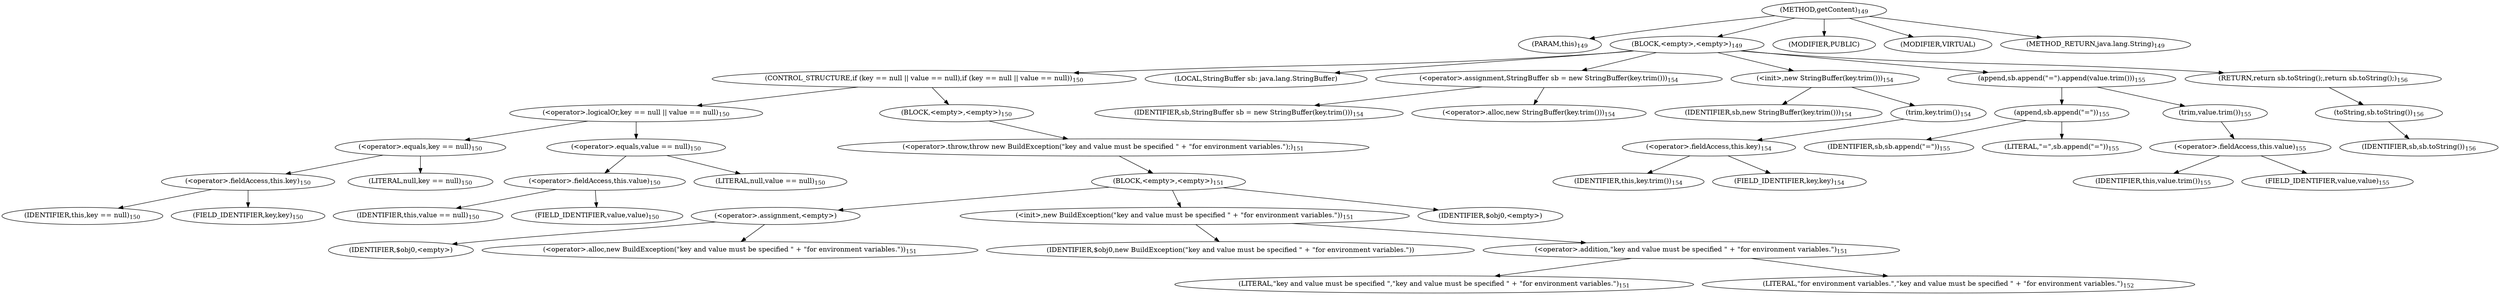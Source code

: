digraph "getContent" {  
"123" [label = <(METHOD,getContent)<SUB>149</SUB>> ]
"124" [label = <(PARAM,this)<SUB>149</SUB>> ]
"125" [label = <(BLOCK,&lt;empty&gt;,&lt;empty&gt;)<SUB>149</SUB>> ]
"126" [label = <(CONTROL_STRUCTURE,if (key == null || value == null),if (key == null || value == null))<SUB>150</SUB>> ]
"127" [label = <(&lt;operator&gt;.logicalOr,key == null || value == null)<SUB>150</SUB>> ]
"128" [label = <(&lt;operator&gt;.equals,key == null)<SUB>150</SUB>> ]
"129" [label = <(&lt;operator&gt;.fieldAccess,this.key)<SUB>150</SUB>> ]
"130" [label = <(IDENTIFIER,this,key == null)<SUB>150</SUB>> ]
"131" [label = <(FIELD_IDENTIFIER,key,key)<SUB>150</SUB>> ]
"132" [label = <(LITERAL,null,key == null)<SUB>150</SUB>> ]
"133" [label = <(&lt;operator&gt;.equals,value == null)<SUB>150</SUB>> ]
"134" [label = <(&lt;operator&gt;.fieldAccess,this.value)<SUB>150</SUB>> ]
"135" [label = <(IDENTIFIER,this,value == null)<SUB>150</SUB>> ]
"136" [label = <(FIELD_IDENTIFIER,value,value)<SUB>150</SUB>> ]
"137" [label = <(LITERAL,null,value == null)<SUB>150</SUB>> ]
"138" [label = <(BLOCK,&lt;empty&gt;,&lt;empty&gt;)<SUB>150</SUB>> ]
"139" [label = <(&lt;operator&gt;.throw,throw new BuildException(&quot;key and value must be specified &quot; + &quot;for environment variables.&quot;);)<SUB>151</SUB>> ]
"140" [label = <(BLOCK,&lt;empty&gt;,&lt;empty&gt;)<SUB>151</SUB>> ]
"141" [label = <(&lt;operator&gt;.assignment,&lt;empty&gt;)> ]
"142" [label = <(IDENTIFIER,$obj0,&lt;empty&gt;)> ]
"143" [label = <(&lt;operator&gt;.alloc,new BuildException(&quot;key and value must be specified &quot; + &quot;for environment variables.&quot;))<SUB>151</SUB>> ]
"144" [label = <(&lt;init&gt;,new BuildException(&quot;key and value must be specified &quot; + &quot;for environment variables.&quot;))<SUB>151</SUB>> ]
"145" [label = <(IDENTIFIER,$obj0,new BuildException(&quot;key and value must be specified &quot; + &quot;for environment variables.&quot;))> ]
"146" [label = <(&lt;operator&gt;.addition,&quot;key and value must be specified &quot; + &quot;for environment variables.&quot;)<SUB>151</SUB>> ]
"147" [label = <(LITERAL,&quot;key and value must be specified &quot;,&quot;key and value must be specified &quot; + &quot;for environment variables.&quot;)<SUB>151</SUB>> ]
"148" [label = <(LITERAL,&quot;for environment variables.&quot;,&quot;key and value must be specified &quot; + &quot;for environment variables.&quot;)<SUB>152</SUB>> ]
"149" [label = <(IDENTIFIER,$obj0,&lt;empty&gt;)> ]
"18" [label = <(LOCAL,StringBuffer sb: java.lang.StringBuffer)> ]
"150" [label = <(&lt;operator&gt;.assignment,StringBuffer sb = new StringBuffer(key.trim()))<SUB>154</SUB>> ]
"151" [label = <(IDENTIFIER,sb,StringBuffer sb = new StringBuffer(key.trim()))<SUB>154</SUB>> ]
"152" [label = <(&lt;operator&gt;.alloc,new StringBuffer(key.trim()))<SUB>154</SUB>> ]
"153" [label = <(&lt;init&gt;,new StringBuffer(key.trim()))<SUB>154</SUB>> ]
"17" [label = <(IDENTIFIER,sb,new StringBuffer(key.trim()))<SUB>154</SUB>> ]
"154" [label = <(trim,key.trim())<SUB>154</SUB>> ]
"155" [label = <(&lt;operator&gt;.fieldAccess,this.key)<SUB>154</SUB>> ]
"156" [label = <(IDENTIFIER,this,key.trim())<SUB>154</SUB>> ]
"157" [label = <(FIELD_IDENTIFIER,key,key)<SUB>154</SUB>> ]
"158" [label = <(append,sb.append(&quot;=&quot;).append(value.trim()))<SUB>155</SUB>> ]
"159" [label = <(append,sb.append(&quot;=&quot;))<SUB>155</SUB>> ]
"160" [label = <(IDENTIFIER,sb,sb.append(&quot;=&quot;))<SUB>155</SUB>> ]
"161" [label = <(LITERAL,&quot;=&quot;,sb.append(&quot;=&quot;))<SUB>155</SUB>> ]
"162" [label = <(trim,value.trim())<SUB>155</SUB>> ]
"163" [label = <(&lt;operator&gt;.fieldAccess,this.value)<SUB>155</SUB>> ]
"164" [label = <(IDENTIFIER,this,value.trim())<SUB>155</SUB>> ]
"165" [label = <(FIELD_IDENTIFIER,value,value)<SUB>155</SUB>> ]
"166" [label = <(RETURN,return sb.toString();,return sb.toString();)<SUB>156</SUB>> ]
"167" [label = <(toString,sb.toString())<SUB>156</SUB>> ]
"168" [label = <(IDENTIFIER,sb,sb.toString())<SUB>156</SUB>> ]
"169" [label = <(MODIFIER,PUBLIC)> ]
"170" [label = <(MODIFIER,VIRTUAL)> ]
"171" [label = <(METHOD_RETURN,java.lang.String)<SUB>149</SUB>> ]
  "123" -> "124" 
  "123" -> "125" 
  "123" -> "169" 
  "123" -> "170" 
  "123" -> "171" 
  "125" -> "126" 
  "125" -> "18" 
  "125" -> "150" 
  "125" -> "153" 
  "125" -> "158" 
  "125" -> "166" 
  "126" -> "127" 
  "126" -> "138" 
  "127" -> "128" 
  "127" -> "133" 
  "128" -> "129" 
  "128" -> "132" 
  "129" -> "130" 
  "129" -> "131" 
  "133" -> "134" 
  "133" -> "137" 
  "134" -> "135" 
  "134" -> "136" 
  "138" -> "139" 
  "139" -> "140" 
  "140" -> "141" 
  "140" -> "144" 
  "140" -> "149" 
  "141" -> "142" 
  "141" -> "143" 
  "144" -> "145" 
  "144" -> "146" 
  "146" -> "147" 
  "146" -> "148" 
  "150" -> "151" 
  "150" -> "152" 
  "153" -> "17" 
  "153" -> "154" 
  "154" -> "155" 
  "155" -> "156" 
  "155" -> "157" 
  "158" -> "159" 
  "158" -> "162" 
  "159" -> "160" 
  "159" -> "161" 
  "162" -> "163" 
  "163" -> "164" 
  "163" -> "165" 
  "166" -> "167" 
  "167" -> "168" 
}
